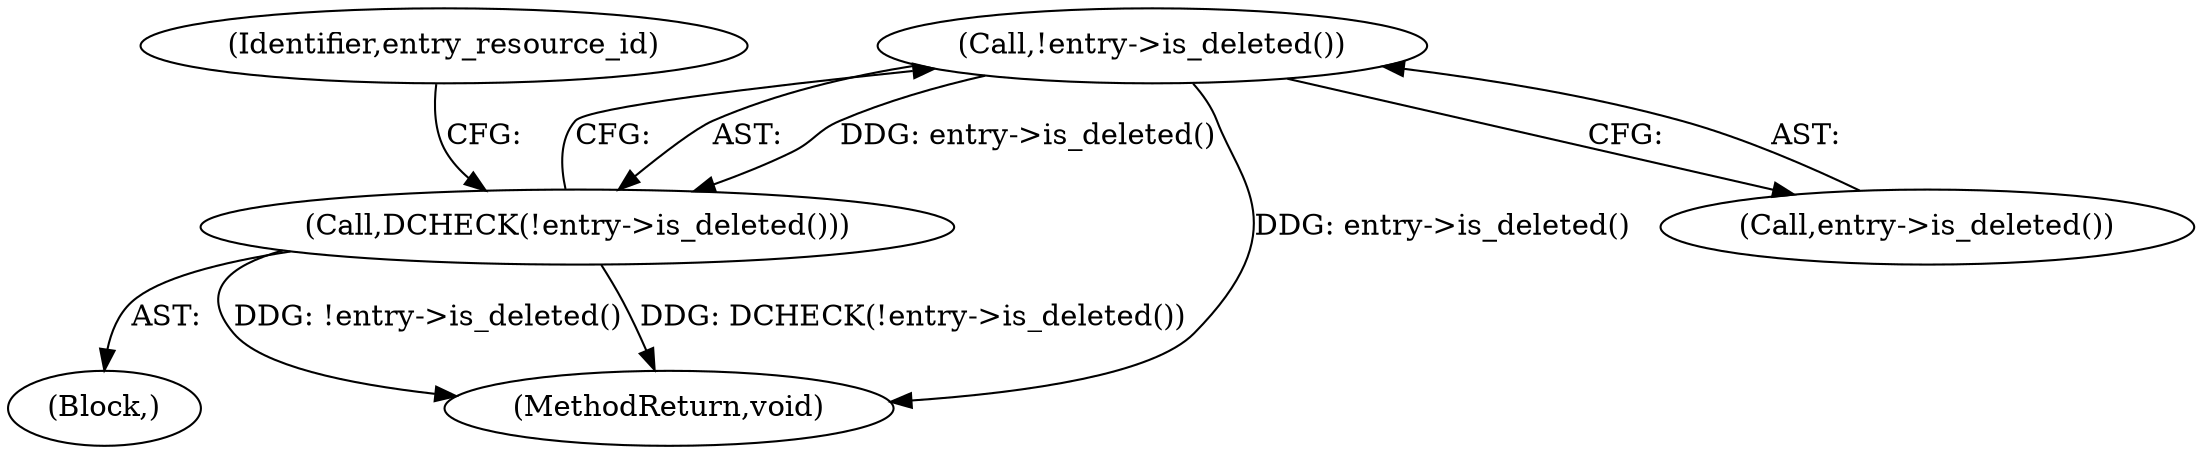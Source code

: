 digraph "0_Chrome_dd3b6fe574edad231c01c78e4647a74c38dc4178_3@API" {
"1000171" [label="(Call,!entry->is_deleted())"];
"1000170" [label="(Call,DCHECK(!entry->is_deleted()))"];
"1000153" [label="(Block,)"];
"1000170" [label="(Call,DCHECK(!entry->is_deleted()))"];
"1000204" [label="(MethodReturn,void)"];
"1000171" [label="(Call,!entry->is_deleted())"];
"1000175" [label="(Identifier,entry_resource_id)"];
"1000172" [label="(Call,entry->is_deleted())"];
"1000171" -> "1000170"  [label="AST: "];
"1000171" -> "1000172"  [label="CFG: "];
"1000172" -> "1000171"  [label="AST: "];
"1000170" -> "1000171"  [label="CFG: "];
"1000171" -> "1000204"  [label="DDG: entry->is_deleted()"];
"1000171" -> "1000170"  [label="DDG: entry->is_deleted()"];
"1000170" -> "1000153"  [label="AST: "];
"1000175" -> "1000170"  [label="CFG: "];
"1000170" -> "1000204"  [label="DDG: !entry->is_deleted()"];
"1000170" -> "1000204"  [label="DDG: DCHECK(!entry->is_deleted())"];
}

